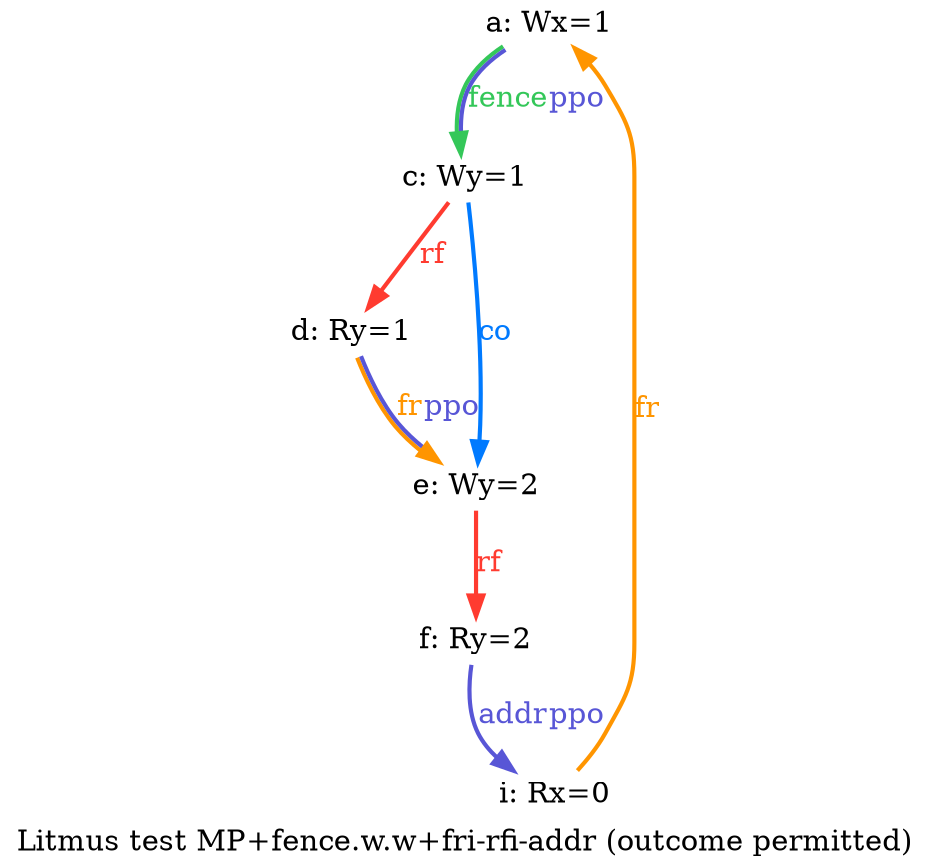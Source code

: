 digraph G {

splines=spline;
pad="0.000000";
label="Litmus test MP+fence.w.w+fri-rfi-addr (outcome permitted)"

/* the unlocked events */
eiid0 [label="a: Wx=1", shape="none", fontsize=14, pos="2.000000,3.150000!", fixedsize="false", height="0.222222", width="1.111112"];
eiid1 [label="c: Wy=1", shape="none", fontsize=14, pos="2.000000,2.100000!", fixedsize="false", height="0.222222", width="1.111112"];
eiid2 [label="d: Ry=1", shape="none", fontsize=14, pos="5.000000,3.150000!", fixedsize="false", height="0.222222", width="1.111112"];
eiid3 [label="e: Wy=2", shape="none", fontsize=14, pos="5.000000,2.100000!", fixedsize="false", height="0.222222", width="1.111112"];
eiid4 [label="f: Ry=2", shape="none", fontsize=14, pos="5.000000,1.050000!", fixedsize="false", height="0.222222", width="1.111112"];
eiid5 [label="i: Rx=0", shape="none", fontsize=14, pos="5.000000,0.000000!", fixedsize="false", height="0.222222", width="1.111112"];

/* the intra_causality_data edges */


/* the intra_causality_control edges */

/* the poi edges */
/* the rfmap edges */


/* The viewed-before edges */
eiid0 -> eiid1 [label=<<font color="#34C759">fence</font><font color="#5856D6">ppo</font>>, color="#34C759:#5856D6", fontsize=14, penwidth="2.000000", arrowsize="1.000000"];
eiid1 -> eiid2 [label=<<font color="#FF3B30">rf</font>>, color="#FF3B30", fontsize=14, penwidth="2.000000", arrowsize="1.000000"];
eiid1 -> eiid3 [label=<<font color="#007AFF">co</font>>, color="#007AFF", fontsize=14, penwidth="2.000000", arrowsize="1.000000"];
eiid2 -> eiid3 [label=<<font color="#FF9500">fr</font><font color="#5856D6">ppo</font>>, color="#FF9500:#5856D6", fontsize=14, penwidth="2.000000", arrowsize="1.000000"];
eiid3 -> eiid4 [label=<<font color="#FF3B30">rf</font>>, color="#FF3B30", fontsize=14, penwidth="2.000000", arrowsize="1.000000"];
eiid4 -> eiid5 [label=<<font color="#5856D6">addr</font><font color="#5856D6">ppo</font>>, color="#5856D6", fontsize=14, penwidth="2.000000", arrowsize="1.000000"];
eiid5 -> eiid0 [label=<<font color="#FF9500">fr</font>>, color="#FF9500", fontsize=14, penwidth="2.000000", arrowsize="1.000000"];
}
